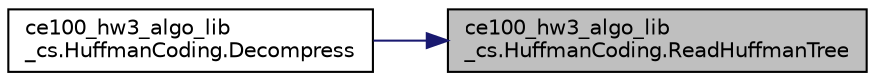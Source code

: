 digraph "ce100_hw3_algo_lib_cs.HuffmanCoding.ReadHuffmanTree"
{
 // INTERACTIVE_SVG=YES
 // LATEX_PDF_SIZE
  edge [fontname="Helvetica",fontsize="10",labelfontname="Helvetica",labelfontsize="10"];
  node [fontname="Helvetica",fontsize="10",shape=record];
  rankdir="RL";
  Node1 [label="ce100_hw3_algo_lib\l_cs.HuffmanCoding.ReadHuffmanTree",height=0.2,width=0.4,color="black", fillcolor="grey75", style="filled", fontcolor="black",tooltip=" "];
  Node1 -> Node2 [dir="back",color="midnightblue",fontsize="10",style="solid",fontname="Helvetica"];
  Node2 [label="ce100_hw3_algo_lib\l_cs.HuffmanCoding.Decompress",height=0.2,width=0.4,color="black", fillcolor="white", style="filled",URL="$db/db2/a00020.html#a1b562ea17d82d01a7ee03a0886010ce9",tooltip=" "];
}
